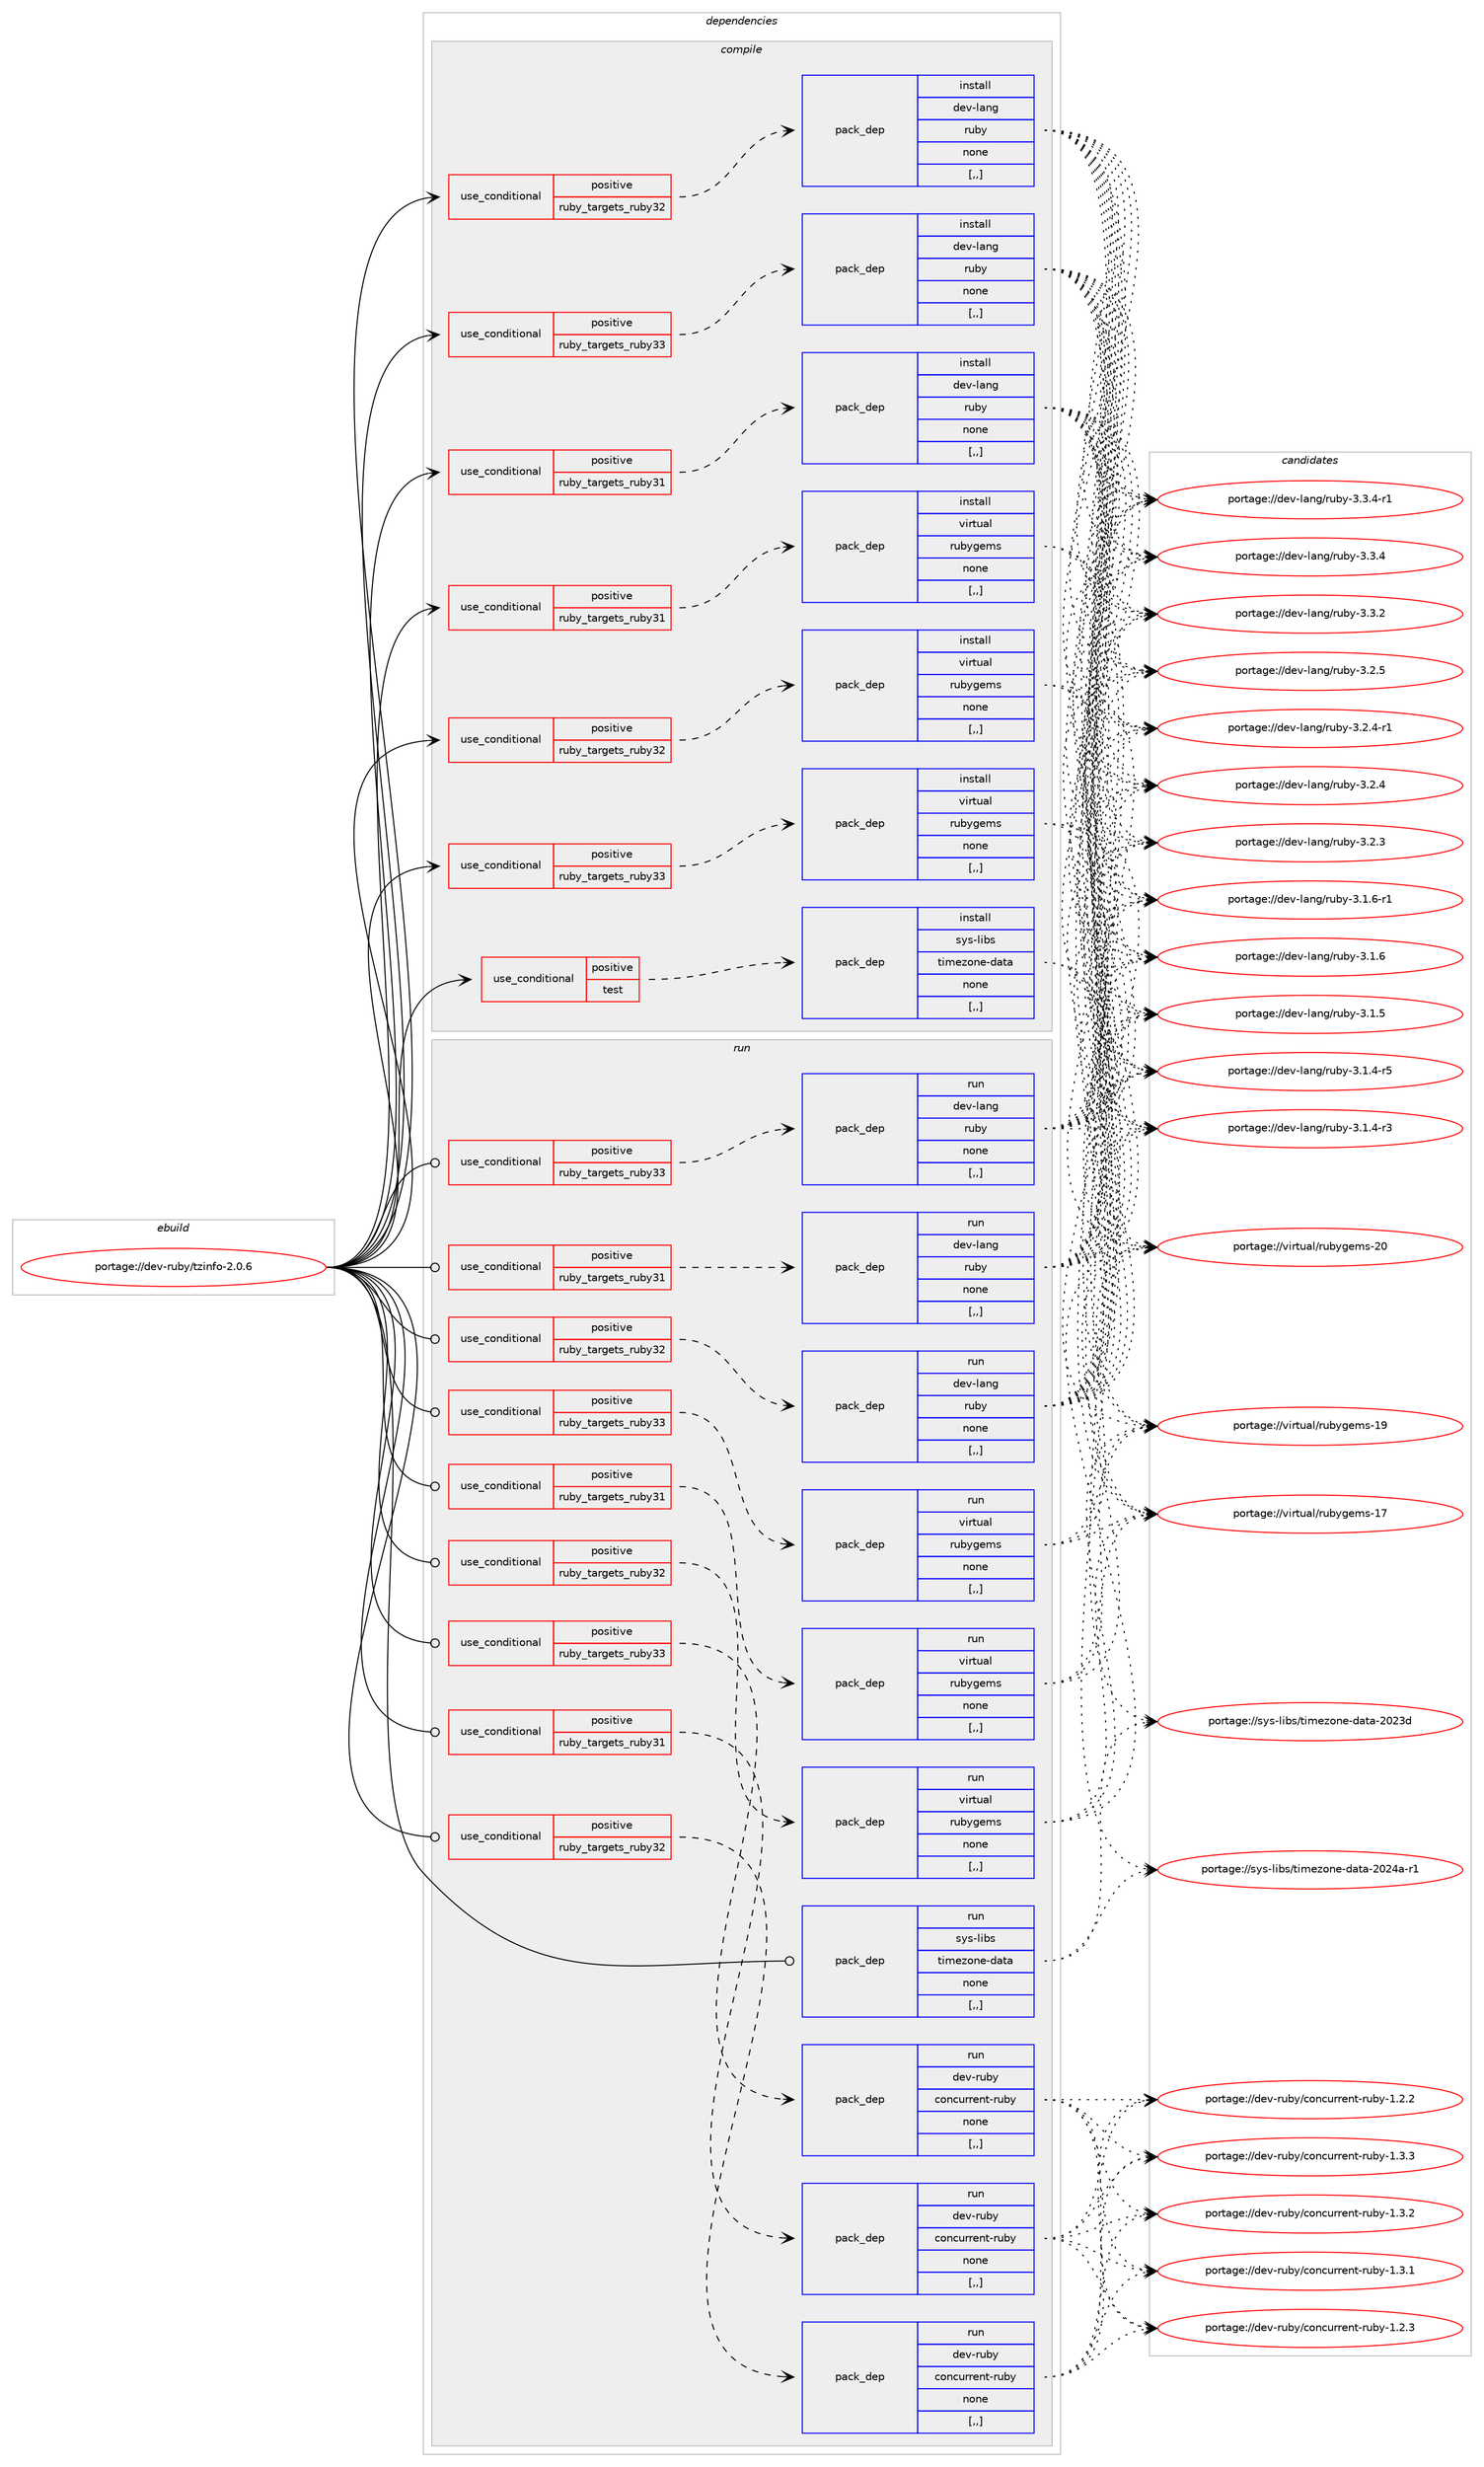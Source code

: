 digraph prolog {

# *************
# Graph options
# *************

newrank=true;
concentrate=true;
compound=true;
graph [rankdir=LR,fontname=Helvetica,fontsize=10,ranksep=1.5];#, ranksep=2.5, nodesep=0.2];
edge  [arrowhead=vee];
node  [fontname=Helvetica,fontsize=10];

# **********
# The ebuild
# **********

subgraph cluster_leftcol {
color=gray;
label=<<i>ebuild</i>>;
id [label="portage://dev-ruby/tzinfo-2.0.6", color=red, width=4, href="../dev-ruby/tzinfo-2.0.6.svg"];
}

# ****************
# The dependencies
# ****************

subgraph cluster_midcol {
color=gray;
label=<<i>dependencies</i>>;
subgraph cluster_compile {
fillcolor="#eeeeee";
style=filled;
label=<<i>compile</i>>;
subgraph cond58201 {
dependency206650 [label=<<TABLE BORDER="0" CELLBORDER="1" CELLSPACING="0" CELLPADDING="4"><TR><TD ROWSPAN="3" CELLPADDING="10">use_conditional</TD></TR><TR><TD>positive</TD></TR><TR><TD>ruby_targets_ruby31</TD></TR></TABLE>>, shape=none, color=red];
subgraph pack147061 {
dependency206651 [label=<<TABLE BORDER="0" CELLBORDER="1" CELLSPACING="0" CELLPADDING="4" WIDTH="220"><TR><TD ROWSPAN="6" CELLPADDING="30">pack_dep</TD></TR><TR><TD WIDTH="110">install</TD></TR><TR><TD>dev-lang</TD></TR><TR><TD>ruby</TD></TR><TR><TD>none</TD></TR><TR><TD>[,,]</TD></TR></TABLE>>, shape=none, color=blue];
}
dependency206650:e -> dependency206651:w [weight=20,style="dashed",arrowhead="vee"];
}
id:e -> dependency206650:w [weight=20,style="solid",arrowhead="vee"];
subgraph cond58202 {
dependency206652 [label=<<TABLE BORDER="0" CELLBORDER="1" CELLSPACING="0" CELLPADDING="4"><TR><TD ROWSPAN="3" CELLPADDING="10">use_conditional</TD></TR><TR><TD>positive</TD></TR><TR><TD>ruby_targets_ruby31</TD></TR></TABLE>>, shape=none, color=red];
subgraph pack147062 {
dependency206653 [label=<<TABLE BORDER="0" CELLBORDER="1" CELLSPACING="0" CELLPADDING="4" WIDTH="220"><TR><TD ROWSPAN="6" CELLPADDING="30">pack_dep</TD></TR><TR><TD WIDTH="110">install</TD></TR><TR><TD>virtual</TD></TR><TR><TD>rubygems</TD></TR><TR><TD>none</TD></TR><TR><TD>[,,]</TD></TR></TABLE>>, shape=none, color=blue];
}
dependency206652:e -> dependency206653:w [weight=20,style="dashed",arrowhead="vee"];
}
id:e -> dependency206652:w [weight=20,style="solid",arrowhead="vee"];
subgraph cond58203 {
dependency206654 [label=<<TABLE BORDER="0" CELLBORDER="1" CELLSPACING="0" CELLPADDING="4"><TR><TD ROWSPAN="3" CELLPADDING="10">use_conditional</TD></TR><TR><TD>positive</TD></TR><TR><TD>ruby_targets_ruby32</TD></TR></TABLE>>, shape=none, color=red];
subgraph pack147063 {
dependency206655 [label=<<TABLE BORDER="0" CELLBORDER="1" CELLSPACING="0" CELLPADDING="4" WIDTH="220"><TR><TD ROWSPAN="6" CELLPADDING="30">pack_dep</TD></TR><TR><TD WIDTH="110">install</TD></TR><TR><TD>dev-lang</TD></TR><TR><TD>ruby</TD></TR><TR><TD>none</TD></TR><TR><TD>[,,]</TD></TR></TABLE>>, shape=none, color=blue];
}
dependency206654:e -> dependency206655:w [weight=20,style="dashed",arrowhead="vee"];
}
id:e -> dependency206654:w [weight=20,style="solid",arrowhead="vee"];
subgraph cond58204 {
dependency206656 [label=<<TABLE BORDER="0" CELLBORDER="1" CELLSPACING="0" CELLPADDING="4"><TR><TD ROWSPAN="3" CELLPADDING="10">use_conditional</TD></TR><TR><TD>positive</TD></TR><TR><TD>ruby_targets_ruby32</TD></TR></TABLE>>, shape=none, color=red];
subgraph pack147064 {
dependency206657 [label=<<TABLE BORDER="0" CELLBORDER="1" CELLSPACING="0" CELLPADDING="4" WIDTH="220"><TR><TD ROWSPAN="6" CELLPADDING="30">pack_dep</TD></TR><TR><TD WIDTH="110">install</TD></TR><TR><TD>virtual</TD></TR><TR><TD>rubygems</TD></TR><TR><TD>none</TD></TR><TR><TD>[,,]</TD></TR></TABLE>>, shape=none, color=blue];
}
dependency206656:e -> dependency206657:w [weight=20,style="dashed",arrowhead="vee"];
}
id:e -> dependency206656:w [weight=20,style="solid",arrowhead="vee"];
subgraph cond58205 {
dependency206658 [label=<<TABLE BORDER="0" CELLBORDER="1" CELLSPACING="0" CELLPADDING="4"><TR><TD ROWSPAN="3" CELLPADDING="10">use_conditional</TD></TR><TR><TD>positive</TD></TR><TR><TD>ruby_targets_ruby33</TD></TR></TABLE>>, shape=none, color=red];
subgraph pack147065 {
dependency206659 [label=<<TABLE BORDER="0" CELLBORDER="1" CELLSPACING="0" CELLPADDING="4" WIDTH="220"><TR><TD ROWSPAN="6" CELLPADDING="30">pack_dep</TD></TR><TR><TD WIDTH="110">install</TD></TR><TR><TD>dev-lang</TD></TR><TR><TD>ruby</TD></TR><TR><TD>none</TD></TR><TR><TD>[,,]</TD></TR></TABLE>>, shape=none, color=blue];
}
dependency206658:e -> dependency206659:w [weight=20,style="dashed",arrowhead="vee"];
}
id:e -> dependency206658:w [weight=20,style="solid",arrowhead="vee"];
subgraph cond58206 {
dependency206660 [label=<<TABLE BORDER="0" CELLBORDER="1" CELLSPACING="0" CELLPADDING="4"><TR><TD ROWSPAN="3" CELLPADDING="10">use_conditional</TD></TR><TR><TD>positive</TD></TR><TR><TD>ruby_targets_ruby33</TD></TR></TABLE>>, shape=none, color=red];
subgraph pack147066 {
dependency206661 [label=<<TABLE BORDER="0" CELLBORDER="1" CELLSPACING="0" CELLPADDING="4" WIDTH="220"><TR><TD ROWSPAN="6" CELLPADDING="30">pack_dep</TD></TR><TR><TD WIDTH="110">install</TD></TR><TR><TD>virtual</TD></TR><TR><TD>rubygems</TD></TR><TR><TD>none</TD></TR><TR><TD>[,,]</TD></TR></TABLE>>, shape=none, color=blue];
}
dependency206660:e -> dependency206661:w [weight=20,style="dashed",arrowhead="vee"];
}
id:e -> dependency206660:w [weight=20,style="solid",arrowhead="vee"];
subgraph cond58207 {
dependency206662 [label=<<TABLE BORDER="0" CELLBORDER="1" CELLSPACING="0" CELLPADDING="4"><TR><TD ROWSPAN="3" CELLPADDING="10">use_conditional</TD></TR><TR><TD>positive</TD></TR><TR><TD>test</TD></TR></TABLE>>, shape=none, color=red];
subgraph pack147067 {
dependency206663 [label=<<TABLE BORDER="0" CELLBORDER="1" CELLSPACING="0" CELLPADDING="4" WIDTH="220"><TR><TD ROWSPAN="6" CELLPADDING="30">pack_dep</TD></TR><TR><TD WIDTH="110">install</TD></TR><TR><TD>sys-libs</TD></TR><TR><TD>timezone-data</TD></TR><TR><TD>none</TD></TR><TR><TD>[,,]</TD></TR></TABLE>>, shape=none, color=blue];
}
dependency206662:e -> dependency206663:w [weight=20,style="dashed",arrowhead="vee"];
}
id:e -> dependency206662:w [weight=20,style="solid",arrowhead="vee"];
}
subgraph cluster_compileandrun {
fillcolor="#eeeeee";
style=filled;
label=<<i>compile and run</i>>;
}
subgraph cluster_run {
fillcolor="#eeeeee";
style=filled;
label=<<i>run</i>>;
subgraph cond58208 {
dependency206664 [label=<<TABLE BORDER="0" CELLBORDER="1" CELLSPACING="0" CELLPADDING="4"><TR><TD ROWSPAN="3" CELLPADDING="10">use_conditional</TD></TR><TR><TD>positive</TD></TR><TR><TD>ruby_targets_ruby31</TD></TR></TABLE>>, shape=none, color=red];
subgraph pack147068 {
dependency206665 [label=<<TABLE BORDER="0" CELLBORDER="1" CELLSPACING="0" CELLPADDING="4" WIDTH="220"><TR><TD ROWSPAN="6" CELLPADDING="30">pack_dep</TD></TR><TR><TD WIDTH="110">run</TD></TR><TR><TD>dev-lang</TD></TR><TR><TD>ruby</TD></TR><TR><TD>none</TD></TR><TR><TD>[,,]</TD></TR></TABLE>>, shape=none, color=blue];
}
dependency206664:e -> dependency206665:w [weight=20,style="dashed",arrowhead="vee"];
}
id:e -> dependency206664:w [weight=20,style="solid",arrowhead="odot"];
subgraph cond58209 {
dependency206666 [label=<<TABLE BORDER="0" CELLBORDER="1" CELLSPACING="0" CELLPADDING="4"><TR><TD ROWSPAN="3" CELLPADDING="10">use_conditional</TD></TR><TR><TD>positive</TD></TR><TR><TD>ruby_targets_ruby31</TD></TR></TABLE>>, shape=none, color=red];
subgraph pack147069 {
dependency206667 [label=<<TABLE BORDER="0" CELLBORDER="1" CELLSPACING="0" CELLPADDING="4" WIDTH="220"><TR><TD ROWSPAN="6" CELLPADDING="30">pack_dep</TD></TR><TR><TD WIDTH="110">run</TD></TR><TR><TD>dev-ruby</TD></TR><TR><TD>concurrent-ruby</TD></TR><TR><TD>none</TD></TR><TR><TD>[,,]</TD></TR></TABLE>>, shape=none, color=blue];
}
dependency206666:e -> dependency206667:w [weight=20,style="dashed",arrowhead="vee"];
}
id:e -> dependency206666:w [weight=20,style="solid",arrowhead="odot"];
subgraph cond58210 {
dependency206668 [label=<<TABLE BORDER="0" CELLBORDER="1" CELLSPACING="0" CELLPADDING="4"><TR><TD ROWSPAN="3" CELLPADDING="10">use_conditional</TD></TR><TR><TD>positive</TD></TR><TR><TD>ruby_targets_ruby31</TD></TR></TABLE>>, shape=none, color=red];
subgraph pack147070 {
dependency206669 [label=<<TABLE BORDER="0" CELLBORDER="1" CELLSPACING="0" CELLPADDING="4" WIDTH="220"><TR><TD ROWSPAN="6" CELLPADDING="30">pack_dep</TD></TR><TR><TD WIDTH="110">run</TD></TR><TR><TD>virtual</TD></TR><TR><TD>rubygems</TD></TR><TR><TD>none</TD></TR><TR><TD>[,,]</TD></TR></TABLE>>, shape=none, color=blue];
}
dependency206668:e -> dependency206669:w [weight=20,style="dashed",arrowhead="vee"];
}
id:e -> dependency206668:w [weight=20,style="solid",arrowhead="odot"];
subgraph cond58211 {
dependency206670 [label=<<TABLE BORDER="0" CELLBORDER="1" CELLSPACING="0" CELLPADDING="4"><TR><TD ROWSPAN="3" CELLPADDING="10">use_conditional</TD></TR><TR><TD>positive</TD></TR><TR><TD>ruby_targets_ruby32</TD></TR></TABLE>>, shape=none, color=red];
subgraph pack147071 {
dependency206671 [label=<<TABLE BORDER="0" CELLBORDER="1" CELLSPACING="0" CELLPADDING="4" WIDTH="220"><TR><TD ROWSPAN="6" CELLPADDING="30">pack_dep</TD></TR><TR><TD WIDTH="110">run</TD></TR><TR><TD>dev-lang</TD></TR><TR><TD>ruby</TD></TR><TR><TD>none</TD></TR><TR><TD>[,,]</TD></TR></TABLE>>, shape=none, color=blue];
}
dependency206670:e -> dependency206671:w [weight=20,style="dashed",arrowhead="vee"];
}
id:e -> dependency206670:w [weight=20,style="solid",arrowhead="odot"];
subgraph cond58212 {
dependency206672 [label=<<TABLE BORDER="0" CELLBORDER="1" CELLSPACING="0" CELLPADDING="4"><TR><TD ROWSPAN="3" CELLPADDING="10">use_conditional</TD></TR><TR><TD>positive</TD></TR><TR><TD>ruby_targets_ruby32</TD></TR></TABLE>>, shape=none, color=red];
subgraph pack147072 {
dependency206673 [label=<<TABLE BORDER="0" CELLBORDER="1" CELLSPACING="0" CELLPADDING="4" WIDTH="220"><TR><TD ROWSPAN="6" CELLPADDING="30">pack_dep</TD></TR><TR><TD WIDTH="110">run</TD></TR><TR><TD>dev-ruby</TD></TR><TR><TD>concurrent-ruby</TD></TR><TR><TD>none</TD></TR><TR><TD>[,,]</TD></TR></TABLE>>, shape=none, color=blue];
}
dependency206672:e -> dependency206673:w [weight=20,style="dashed",arrowhead="vee"];
}
id:e -> dependency206672:w [weight=20,style="solid",arrowhead="odot"];
subgraph cond58213 {
dependency206674 [label=<<TABLE BORDER="0" CELLBORDER="1" CELLSPACING="0" CELLPADDING="4"><TR><TD ROWSPAN="3" CELLPADDING="10">use_conditional</TD></TR><TR><TD>positive</TD></TR><TR><TD>ruby_targets_ruby32</TD></TR></TABLE>>, shape=none, color=red];
subgraph pack147073 {
dependency206675 [label=<<TABLE BORDER="0" CELLBORDER="1" CELLSPACING="0" CELLPADDING="4" WIDTH="220"><TR><TD ROWSPAN="6" CELLPADDING="30">pack_dep</TD></TR><TR><TD WIDTH="110">run</TD></TR><TR><TD>virtual</TD></TR><TR><TD>rubygems</TD></TR><TR><TD>none</TD></TR><TR><TD>[,,]</TD></TR></TABLE>>, shape=none, color=blue];
}
dependency206674:e -> dependency206675:w [weight=20,style="dashed",arrowhead="vee"];
}
id:e -> dependency206674:w [weight=20,style="solid",arrowhead="odot"];
subgraph cond58214 {
dependency206676 [label=<<TABLE BORDER="0" CELLBORDER="1" CELLSPACING="0" CELLPADDING="4"><TR><TD ROWSPAN="3" CELLPADDING="10">use_conditional</TD></TR><TR><TD>positive</TD></TR><TR><TD>ruby_targets_ruby33</TD></TR></TABLE>>, shape=none, color=red];
subgraph pack147074 {
dependency206677 [label=<<TABLE BORDER="0" CELLBORDER="1" CELLSPACING="0" CELLPADDING="4" WIDTH="220"><TR><TD ROWSPAN="6" CELLPADDING="30">pack_dep</TD></TR><TR><TD WIDTH="110">run</TD></TR><TR><TD>dev-lang</TD></TR><TR><TD>ruby</TD></TR><TR><TD>none</TD></TR><TR><TD>[,,]</TD></TR></TABLE>>, shape=none, color=blue];
}
dependency206676:e -> dependency206677:w [weight=20,style="dashed",arrowhead="vee"];
}
id:e -> dependency206676:w [weight=20,style="solid",arrowhead="odot"];
subgraph cond58215 {
dependency206678 [label=<<TABLE BORDER="0" CELLBORDER="1" CELLSPACING="0" CELLPADDING="4"><TR><TD ROWSPAN="3" CELLPADDING="10">use_conditional</TD></TR><TR><TD>positive</TD></TR><TR><TD>ruby_targets_ruby33</TD></TR></TABLE>>, shape=none, color=red];
subgraph pack147075 {
dependency206679 [label=<<TABLE BORDER="0" CELLBORDER="1" CELLSPACING="0" CELLPADDING="4" WIDTH="220"><TR><TD ROWSPAN="6" CELLPADDING="30">pack_dep</TD></TR><TR><TD WIDTH="110">run</TD></TR><TR><TD>dev-ruby</TD></TR><TR><TD>concurrent-ruby</TD></TR><TR><TD>none</TD></TR><TR><TD>[,,]</TD></TR></TABLE>>, shape=none, color=blue];
}
dependency206678:e -> dependency206679:w [weight=20,style="dashed",arrowhead="vee"];
}
id:e -> dependency206678:w [weight=20,style="solid",arrowhead="odot"];
subgraph cond58216 {
dependency206680 [label=<<TABLE BORDER="0" CELLBORDER="1" CELLSPACING="0" CELLPADDING="4"><TR><TD ROWSPAN="3" CELLPADDING="10">use_conditional</TD></TR><TR><TD>positive</TD></TR><TR><TD>ruby_targets_ruby33</TD></TR></TABLE>>, shape=none, color=red];
subgraph pack147076 {
dependency206681 [label=<<TABLE BORDER="0" CELLBORDER="1" CELLSPACING="0" CELLPADDING="4" WIDTH="220"><TR><TD ROWSPAN="6" CELLPADDING="30">pack_dep</TD></TR><TR><TD WIDTH="110">run</TD></TR><TR><TD>virtual</TD></TR><TR><TD>rubygems</TD></TR><TR><TD>none</TD></TR><TR><TD>[,,]</TD></TR></TABLE>>, shape=none, color=blue];
}
dependency206680:e -> dependency206681:w [weight=20,style="dashed",arrowhead="vee"];
}
id:e -> dependency206680:w [weight=20,style="solid",arrowhead="odot"];
subgraph pack147077 {
dependency206682 [label=<<TABLE BORDER="0" CELLBORDER="1" CELLSPACING="0" CELLPADDING="4" WIDTH="220"><TR><TD ROWSPAN="6" CELLPADDING="30">pack_dep</TD></TR><TR><TD WIDTH="110">run</TD></TR><TR><TD>sys-libs</TD></TR><TR><TD>timezone-data</TD></TR><TR><TD>none</TD></TR><TR><TD>[,,]</TD></TR></TABLE>>, shape=none, color=blue];
}
id:e -> dependency206682:w [weight=20,style="solid",arrowhead="odot"];
}
}

# **************
# The candidates
# **************

subgraph cluster_choices {
rank=same;
color=gray;
label=<<i>candidates</i>>;

subgraph choice147061 {
color=black;
nodesep=1;
choice100101118451089711010347114117981214551465146524511449 [label="portage://dev-lang/ruby-3.3.4-r1", color=red, width=4,href="../dev-lang/ruby-3.3.4-r1.svg"];
choice10010111845108971101034711411798121455146514652 [label="portage://dev-lang/ruby-3.3.4", color=red, width=4,href="../dev-lang/ruby-3.3.4.svg"];
choice10010111845108971101034711411798121455146514650 [label="portage://dev-lang/ruby-3.3.2", color=red, width=4,href="../dev-lang/ruby-3.3.2.svg"];
choice10010111845108971101034711411798121455146504653 [label="portage://dev-lang/ruby-3.2.5", color=red, width=4,href="../dev-lang/ruby-3.2.5.svg"];
choice100101118451089711010347114117981214551465046524511449 [label="portage://dev-lang/ruby-3.2.4-r1", color=red, width=4,href="../dev-lang/ruby-3.2.4-r1.svg"];
choice10010111845108971101034711411798121455146504652 [label="portage://dev-lang/ruby-3.2.4", color=red, width=4,href="../dev-lang/ruby-3.2.4.svg"];
choice10010111845108971101034711411798121455146504651 [label="portage://dev-lang/ruby-3.2.3", color=red, width=4,href="../dev-lang/ruby-3.2.3.svg"];
choice100101118451089711010347114117981214551464946544511449 [label="portage://dev-lang/ruby-3.1.6-r1", color=red, width=4,href="../dev-lang/ruby-3.1.6-r1.svg"];
choice10010111845108971101034711411798121455146494654 [label="portage://dev-lang/ruby-3.1.6", color=red, width=4,href="../dev-lang/ruby-3.1.6.svg"];
choice10010111845108971101034711411798121455146494653 [label="portage://dev-lang/ruby-3.1.5", color=red, width=4,href="../dev-lang/ruby-3.1.5.svg"];
choice100101118451089711010347114117981214551464946524511453 [label="portage://dev-lang/ruby-3.1.4-r5", color=red, width=4,href="../dev-lang/ruby-3.1.4-r5.svg"];
choice100101118451089711010347114117981214551464946524511451 [label="portage://dev-lang/ruby-3.1.4-r3", color=red, width=4,href="../dev-lang/ruby-3.1.4-r3.svg"];
dependency206651:e -> choice100101118451089711010347114117981214551465146524511449:w [style=dotted,weight="100"];
dependency206651:e -> choice10010111845108971101034711411798121455146514652:w [style=dotted,weight="100"];
dependency206651:e -> choice10010111845108971101034711411798121455146514650:w [style=dotted,weight="100"];
dependency206651:e -> choice10010111845108971101034711411798121455146504653:w [style=dotted,weight="100"];
dependency206651:e -> choice100101118451089711010347114117981214551465046524511449:w [style=dotted,weight="100"];
dependency206651:e -> choice10010111845108971101034711411798121455146504652:w [style=dotted,weight="100"];
dependency206651:e -> choice10010111845108971101034711411798121455146504651:w [style=dotted,weight="100"];
dependency206651:e -> choice100101118451089711010347114117981214551464946544511449:w [style=dotted,weight="100"];
dependency206651:e -> choice10010111845108971101034711411798121455146494654:w [style=dotted,weight="100"];
dependency206651:e -> choice10010111845108971101034711411798121455146494653:w [style=dotted,weight="100"];
dependency206651:e -> choice100101118451089711010347114117981214551464946524511453:w [style=dotted,weight="100"];
dependency206651:e -> choice100101118451089711010347114117981214551464946524511451:w [style=dotted,weight="100"];
}
subgraph choice147062 {
color=black;
nodesep=1;
choice118105114116117971084711411798121103101109115455048 [label="portage://virtual/rubygems-20", color=red, width=4,href="../virtual/rubygems-20.svg"];
choice118105114116117971084711411798121103101109115454957 [label="portage://virtual/rubygems-19", color=red, width=4,href="../virtual/rubygems-19.svg"];
choice118105114116117971084711411798121103101109115454955 [label="portage://virtual/rubygems-17", color=red, width=4,href="../virtual/rubygems-17.svg"];
dependency206653:e -> choice118105114116117971084711411798121103101109115455048:w [style=dotted,weight="100"];
dependency206653:e -> choice118105114116117971084711411798121103101109115454957:w [style=dotted,weight="100"];
dependency206653:e -> choice118105114116117971084711411798121103101109115454955:w [style=dotted,weight="100"];
}
subgraph choice147063 {
color=black;
nodesep=1;
choice100101118451089711010347114117981214551465146524511449 [label="portage://dev-lang/ruby-3.3.4-r1", color=red, width=4,href="../dev-lang/ruby-3.3.4-r1.svg"];
choice10010111845108971101034711411798121455146514652 [label="portage://dev-lang/ruby-3.3.4", color=red, width=4,href="../dev-lang/ruby-3.3.4.svg"];
choice10010111845108971101034711411798121455146514650 [label="portage://dev-lang/ruby-3.3.2", color=red, width=4,href="../dev-lang/ruby-3.3.2.svg"];
choice10010111845108971101034711411798121455146504653 [label="portage://dev-lang/ruby-3.2.5", color=red, width=4,href="../dev-lang/ruby-3.2.5.svg"];
choice100101118451089711010347114117981214551465046524511449 [label="portage://dev-lang/ruby-3.2.4-r1", color=red, width=4,href="../dev-lang/ruby-3.2.4-r1.svg"];
choice10010111845108971101034711411798121455146504652 [label="portage://dev-lang/ruby-3.2.4", color=red, width=4,href="../dev-lang/ruby-3.2.4.svg"];
choice10010111845108971101034711411798121455146504651 [label="portage://dev-lang/ruby-3.2.3", color=red, width=4,href="../dev-lang/ruby-3.2.3.svg"];
choice100101118451089711010347114117981214551464946544511449 [label="portage://dev-lang/ruby-3.1.6-r1", color=red, width=4,href="../dev-lang/ruby-3.1.6-r1.svg"];
choice10010111845108971101034711411798121455146494654 [label="portage://dev-lang/ruby-3.1.6", color=red, width=4,href="../dev-lang/ruby-3.1.6.svg"];
choice10010111845108971101034711411798121455146494653 [label="portage://dev-lang/ruby-3.1.5", color=red, width=4,href="../dev-lang/ruby-3.1.5.svg"];
choice100101118451089711010347114117981214551464946524511453 [label="portage://dev-lang/ruby-3.1.4-r5", color=red, width=4,href="../dev-lang/ruby-3.1.4-r5.svg"];
choice100101118451089711010347114117981214551464946524511451 [label="portage://dev-lang/ruby-3.1.4-r3", color=red, width=4,href="../dev-lang/ruby-3.1.4-r3.svg"];
dependency206655:e -> choice100101118451089711010347114117981214551465146524511449:w [style=dotted,weight="100"];
dependency206655:e -> choice10010111845108971101034711411798121455146514652:w [style=dotted,weight="100"];
dependency206655:e -> choice10010111845108971101034711411798121455146514650:w [style=dotted,weight="100"];
dependency206655:e -> choice10010111845108971101034711411798121455146504653:w [style=dotted,weight="100"];
dependency206655:e -> choice100101118451089711010347114117981214551465046524511449:w [style=dotted,weight="100"];
dependency206655:e -> choice10010111845108971101034711411798121455146504652:w [style=dotted,weight="100"];
dependency206655:e -> choice10010111845108971101034711411798121455146504651:w [style=dotted,weight="100"];
dependency206655:e -> choice100101118451089711010347114117981214551464946544511449:w [style=dotted,weight="100"];
dependency206655:e -> choice10010111845108971101034711411798121455146494654:w [style=dotted,weight="100"];
dependency206655:e -> choice10010111845108971101034711411798121455146494653:w [style=dotted,weight="100"];
dependency206655:e -> choice100101118451089711010347114117981214551464946524511453:w [style=dotted,weight="100"];
dependency206655:e -> choice100101118451089711010347114117981214551464946524511451:w [style=dotted,weight="100"];
}
subgraph choice147064 {
color=black;
nodesep=1;
choice118105114116117971084711411798121103101109115455048 [label="portage://virtual/rubygems-20", color=red, width=4,href="../virtual/rubygems-20.svg"];
choice118105114116117971084711411798121103101109115454957 [label="portage://virtual/rubygems-19", color=red, width=4,href="../virtual/rubygems-19.svg"];
choice118105114116117971084711411798121103101109115454955 [label="portage://virtual/rubygems-17", color=red, width=4,href="../virtual/rubygems-17.svg"];
dependency206657:e -> choice118105114116117971084711411798121103101109115455048:w [style=dotted,weight="100"];
dependency206657:e -> choice118105114116117971084711411798121103101109115454957:w [style=dotted,weight="100"];
dependency206657:e -> choice118105114116117971084711411798121103101109115454955:w [style=dotted,weight="100"];
}
subgraph choice147065 {
color=black;
nodesep=1;
choice100101118451089711010347114117981214551465146524511449 [label="portage://dev-lang/ruby-3.3.4-r1", color=red, width=4,href="../dev-lang/ruby-3.3.4-r1.svg"];
choice10010111845108971101034711411798121455146514652 [label="portage://dev-lang/ruby-3.3.4", color=red, width=4,href="../dev-lang/ruby-3.3.4.svg"];
choice10010111845108971101034711411798121455146514650 [label="portage://dev-lang/ruby-3.3.2", color=red, width=4,href="../dev-lang/ruby-3.3.2.svg"];
choice10010111845108971101034711411798121455146504653 [label="portage://dev-lang/ruby-3.2.5", color=red, width=4,href="../dev-lang/ruby-3.2.5.svg"];
choice100101118451089711010347114117981214551465046524511449 [label="portage://dev-lang/ruby-3.2.4-r1", color=red, width=4,href="../dev-lang/ruby-3.2.4-r1.svg"];
choice10010111845108971101034711411798121455146504652 [label="portage://dev-lang/ruby-3.2.4", color=red, width=4,href="../dev-lang/ruby-3.2.4.svg"];
choice10010111845108971101034711411798121455146504651 [label="portage://dev-lang/ruby-3.2.3", color=red, width=4,href="../dev-lang/ruby-3.2.3.svg"];
choice100101118451089711010347114117981214551464946544511449 [label="portage://dev-lang/ruby-3.1.6-r1", color=red, width=4,href="../dev-lang/ruby-3.1.6-r1.svg"];
choice10010111845108971101034711411798121455146494654 [label="portage://dev-lang/ruby-3.1.6", color=red, width=4,href="../dev-lang/ruby-3.1.6.svg"];
choice10010111845108971101034711411798121455146494653 [label="portage://dev-lang/ruby-3.1.5", color=red, width=4,href="../dev-lang/ruby-3.1.5.svg"];
choice100101118451089711010347114117981214551464946524511453 [label="portage://dev-lang/ruby-3.1.4-r5", color=red, width=4,href="../dev-lang/ruby-3.1.4-r5.svg"];
choice100101118451089711010347114117981214551464946524511451 [label="portage://dev-lang/ruby-3.1.4-r3", color=red, width=4,href="../dev-lang/ruby-3.1.4-r3.svg"];
dependency206659:e -> choice100101118451089711010347114117981214551465146524511449:w [style=dotted,weight="100"];
dependency206659:e -> choice10010111845108971101034711411798121455146514652:w [style=dotted,weight="100"];
dependency206659:e -> choice10010111845108971101034711411798121455146514650:w [style=dotted,weight="100"];
dependency206659:e -> choice10010111845108971101034711411798121455146504653:w [style=dotted,weight="100"];
dependency206659:e -> choice100101118451089711010347114117981214551465046524511449:w [style=dotted,weight="100"];
dependency206659:e -> choice10010111845108971101034711411798121455146504652:w [style=dotted,weight="100"];
dependency206659:e -> choice10010111845108971101034711411798121455146504651:w [style=dotted,weight="100"];
dependency206659:e -> choice100101118451089711010347114117981214551464946544511449:w [style=dotted,weight="100"];
dependency206659:e -> choice10010111845108971101034711411798121455146494654:w [style=dotted,weight="100"];
dependency206659:e -> choice10010111845108971101034711411798121455146494653:w [style=dotted,weight="100"];
dependency206659:e -> choice100101118451089711010347114117981214551464946524511453:w [style=dotted,weight="100"];
dependency206659:e -> choice100101118451089711010347114117981214551464946524511451:w [style=dotted,weight="100"];
}
subgraph choice147066 {
color=black;
nodesep=1;
choice118105114116117971084711411798121103101109115455048 [label="portage://virtual/rubygems-20", color=red, width=4,href="../virtual/rubygems-20.svg"];
choice118105114116117971084711411798121103101109115454957 [label="portage://virtual/rubygems-19", color=red, width=4,href="../virtual/rubygems-19.svg"];
choice118105114116117971084711411798121103101109115454955 [label="portage://virtual/rubygems-17", color=red, width=4,href="../virtual/rubygems-17.svg"];
dependency206661:e -> choice118105114116117971084711411798121103101109115455048:w [style=dotted,weight="100"];
dependency206661:e -> choice118105114116117971084711411798121103101109115454957:w [style=dotted,weight="100"];
dependency206661:e -> choice118105114116117971084711411798121103101109115454955:w [style=dotted,weight="100"];
}
subgraph choice147067 {
color=black;
nodesep=1;
choice1151211154510810598115471161051091011221111101014510097116974550485052974511449 [label="portage://sys-libs/timezone-data-2024a-r1", color=red, width=4,href="../sys-libs/timezone-data-2024a-r1.svg"];
choice1151211154510810598115471161051091011221111101014510097116974550485051100 [label="portage://sys-libs/timezone-data-2023d", color=red, width=4,href="../sys-libs/timezone-data-2023d.svg"];
dependency206663:e -> choice1151211154510810598115471161051091011221111101014510097116974550485052974511449:w [style=dotted,weight="100"];
dependency206663:e -> choice1151211154510810598115471161051091011221111101014510097116974550485051100:w [style=dotted,weight="100"];
}
subgraph choice147068 {
color=black;
nodesep=1;
choice100101118451089711010347114117981214551465146524511449 [label="portage://dev-lang/ruby-3.3.4-r1", color=red, width=4,href="../dev-lang/ruby-3.3.4-r1.svg"];
choice10010111845108971101034711411798121455146514652 [label="portage://dev-lang/ruby-3.3.4", color=red, width=4,href="../dev-lang/ruby-3.3.4.svg"];
choice10010111845108971101034711411798121455146514650 [label="portage://dev-lang/ruby-3.3.2", color=red, width=4,href="../dev-lang/ruby-3.3.2.svg"];
choice10010111845108971101034711411798121455146504653 [label="portage://dev-lang/ruby-3.2.5", color=red, width=4,href="../dev-lang/ruby-3.2.5.svg"];
choice100101118451089711010347114117981214551465046524511449 [label="portage://dev-lang/ruby-3.2.4-r1", color=red, width=4,href="../dev-lang/ruby-3.2.4-r1.svg"];
choice10010111845108971101034711411798121455146504652 [label="portage://dev-lang/ruby-3.2.4", color=red, width=4,href="../dev-lang/ruby-3.2.4.svg"];
choice10010111845108971101034711411798121455146504651 [label="portage://dev-lang/ruby-3.2.3", color=red, width=4,href="../dev-lang/ruby-3.2.3.svg"];
choice100101118451089711010347114117981214551464946544511449 [label="portage://dev-lang/ruby-3.1.6-r1", color=red, width=4,href="../dev-lang/ruby-3.1.6-r1.svg"];
choice10010111845108971101034711411798121455146494654 [label="portage://dev-lang/ruby-3.1.6", color=red, width=4,href="../dev-lang/ruby-3.1.6.svg"];
choice10010111845108971101034711411798121455146494653 [label="portage://dev-lang/ruby-3.1.5", color=red, width=4,href="../dev-lang/ruby-3.1.5.svg"];
choice100101118451089711010347114117981214551464946524511453 [label="portage://dev-lang/ruby-3.1.4-r5", color=red, width=4,href="../dev-lang/ruby-3.1.4-r5.svg"];
choice100101118451089711010347114117981214551464946524511451 [label="portage://dev-lang/ruby-3.1.4-r3", color=red, width=4,href="../dev-lang/ruby-3.1.4-r3.svg"];
dependency206665:e -> choice100101118451089711010347114117981214551465146524511449:w [style=dotted,weight="100"];
dependency206665:e -> choice10010111845108971101034711411798121455146514652:w [style=dotted,weight="100"];
dependency206665:e -> choice10010111845108971101034711411798121455146514650:w [style=dotted,weight="100"];
dependency206665:e -> choice10010111845108971101034711411798121455146504653:w [style=dotted,weight="100"];
dependency206665:e -> choice100101118451089711010347114117981214551465046524511449:w [style=dotted,weight="100"];
dependency206665:e -> choice10010111845108971101034711411798121455146504652:w [style=dotted,weight="100"];
dependency206665:e -> choice10010111845108971101034711411798121455146504651:w [style=dotted,weight="100"];
dependency206665:e -> choice100101118451089711010347114117981214551464946544511449:w [style=dotted,weight="100"];
dependency206665:e -> choice10010111845108971101034711411798121455146494654:w [style=dotted,weight="100"];
dependency206665:e -> choice10010111845108971101034711411798121455146494653:w [style=dotted,weight="100"];
dependency206665:e -> choice100101118451089711010347114117981214551464946524511453:w [style=dotted,weight="100"];
dependency206665:e -> choice100101118451089711010347114117981214551464946524511451:w [style=dotted,weight="100"];
}
subgraph choice147069 {
color=black;
nodesep=1;
choice10010111845114117981214799111110991171141141011101164511411798121454946514651 [label="portage://dev-ruby/concurrent-ruby-1.3.3", color=red, width=4,href="../dev-ruby/concurrent-ruby-1.3.3.svg"];
choice10010111845114117981214799111110991171141141011101164511411798121454946514650 [label="portage://dev-ruby/concurrent-ruby-1.3.2", color=red, width=4,href="../dev-ruby/concurrent-ruby-1.3.2.svg"];
choice10010111845114117981214799111110991171141141011101164511411798121454946514649 [label="portage://dev-ruby/concurrent-ruby-1.3.1", color=red, width=4,href="../dev-ruby/concurrent-ruby-1.3.1.svg"];
choice10010111845114117981214799111110991171141141011101164511411798121454946504651 [label="portage://dev-ruby/concurrent-ruby-1.2.3", color=red, width=4,href="../dev-ruby/concurrent-ruby-1.2.3.svg"];
choice10010111845114117981214799111110991171141141011101164511411798121454946504650 [label="portage://dev-ruby/concurrent-ruby-1.2.2", color=red, width=4,href="../dev-ruby/concurrent-ruby-1.2.2.svg"];
dependency206667:e -> choice10010111845114117981214799111110991171141141011101164511411798121454946514651:w [style=dotted,weight="100"];
dependency206667:e -> choice10010111845114117981214799111110991171141141011101164511411798121454946514650:w [style=dotted,weight="100"];
dependency206667:e -> choice10010111845114117981214799111110991171141141011101164511411798121454946514649:w [style=dotted,weight="100"];
dependency206667:e -> choice10010111845114117981214799111110991171141141011101164511411798121454946504651:w [style=dotted,weight="100"];
dependency206667:e -> choice10010111845114117981214799111110991171141141011101164511411798121454946504650:w [style=dotted,weight="100"];
}
subgraph choice147070 {
color=black;
nodesep=1;
choice118105114116117971084711411798121103101109115455048 [label="portage://virtual/rubygems-20", color=red, width=4,href="../virtual/rubygems-20.svg"];
choice118105114116117971084711411798121103101109115454957 [label="portage://virtual/rubygems-19", color=red, width=4,href="../virtual/rubygems-19.svg"];
choice118105114116117971084711411798121103101109115454955 [label="portage://virtual/rubygems-17", color=red, width=4,href="../virtual/rubygems-17.svg"];
dependency206669:e -> choice118105114116117971084711411798121103101109115455048:w [style=dotted,weight="100"];
dependency206669:e -> choice118105114116117971084711411798121103101109115454957:w [style=dotted,weight="100"];
dependency206669:e -> choice118105114116117971084711411798121103101109115454955:w [style=dotted,weight="100"];
}
subgraph choice147071 {
color=black;
nodesep=1;
choice100101118451089711010347114117981214551465146524511449 [label="portage://dev-lang/ruby-3.3.4-r1", color=red, width=4,href="../dev-lang/ruby-3.3.4-r1.svg"];
choice10010111845108971101034711411798121455146514652 [label="portage://dev-lang/ruby-3.3.4", color=red, width=4,href="../dev-lang/ruby-3.3.4.svg"];
choice10010111845108971101034711411798121455146514650 [label="portage://dev-lang/ruby-3.3.2", color=red, width=4,href="../dev-lang/ruby-3.3.2.svg"];
choice10010111845108971101034711411798121455146504653 [label="portage://dev-lang/ruby-3.2.5", color=red, width=4,href="../dev-lang/ruby-3.2.5.svg"];
choice100101118451089711010347114117981214551465046524511449 [label="portage://dev-lang/ruby-3.2.4-r1", color=red, width=4,href="../dev-lang/ruby-3.2.4-r1.svg"];
choice10010111845108971101034711411798121455146504652 [label="portage://dev-lang/ruby-3.2.4", color=red, width=4,href="../dev-lang/ruby-3.2.4.svg"];
choice10010111845108971101034711411798121455146504651 [label="portage://dev-lang/ruby-3.2.3", color=red, width=4,href="../dev-lang/ruby-3.2.3.svg"];
choice100101118451089711010347114117981214551464946544511449 [label="portage://dev-lang/ruby-3.1.6-r1", color=red, width=4,href="../dev-lang/ruby-3.1.6-r1.svg"];
choice10010111845108971101034711411798121455146494654 [label="portage://dev-lang/ruby-3.1.6", color=red, width=4,href="../dev-lang/ruby-3.1.6.svg"];
choice10010111845108971101034711411798121455146494653 [label="portage://dev-lang/ruby-3.1.5", color=red, width=4,href="../dev-lang/ruby-3.1.5.svg"];
choice100101118451089711010347114117981214551464946524511453 [label="portage://dev-lang/ruby-3.1.4-r5", color=red, width=4,href="../dev-lang/ruby-3.1.4-r5.svg"];
choice100101118451089711010347114117981214551464946524511451 [label="portage://dev-lang/ruby-3.1.4-r3", color=red, width=4,href="../dev-lang/ruby-3.1.4-r3.svg"];
dependency206671:e -> choice100101118451089711010347114117981214551465146524511449:w [style=dotted,weight="100"];
dependency206671:e -> choice10010111845108971101034711411798121455146514652:w [style=dotted,weight="100"];
dependency206671:e -> choice10010111845108971101034711411798121455146514650:w [style=dotted,weight="100"];
dependency206671:e -> choice10010111845108971101034711411798121455146504653:w [style=dotted,weight="100"];
dependency206671:e -> choice100101118451089711010347114117981214551465046524511449:w [style=dotted,weight="100"];
dependency206671:e -> choice10010111845108971101034711411798121455146504652:w [style=dotted,weight="100"];
dependency206671:e -> choice10010111845108971101034711411798121455146504651:w [style=dotted,weight="100"];
dependency206671:e -> choice100101118451089711010347114117981214551464946544511449:w [style=dotted,weight="100"];
dependency206671:e -> choice10010111845108971101034711411798121455146494654:w [style=dotted,weight="100"];
dependency206671:e -> choice10010111845108971101034711411798121455146494653:w [style=dotted,weight="100"];
dependency206671:e -> choice100101118451089711010347114117981214551464946524511453:w [style=dotted,weight="100"];
dependency206671:e -> choice100101118451089711010347114117981214551464946524511451:w [style=dotted,weight="100"];
}
subgraph choice147072 {
color=black;
nodesep=1;
choice10010111845114117981214799111110991171141141011101164511411798121454946514651 [label="portage://dev-ruby/concurrent-ruby-1.3.3", color=red, width=4,href="../dev-ruby/concurrent-ruby-1.3.3.svg"];
choice10010111845114117981214799111110991171141141011101164511411798121454946514650 [label="portage://dev-ruby/concurrent-ruby-1.3.2", color=red, width=4,href="../dev-ruby/concurrent-ruby-1.3.2.svg"];
choice10010111845114117981214799111110991171141141011101164511411798121454946514649 [label="portage://dev-ruby/concurrent-ruby-1.3.1", color=red, width=4,href="../dev-ruby/concurrent-ruby-1.3.1.svg"];
choice10010111845114117981214799111110991171141141011101164511411798121454946504651 [label="portage://dev-ruby/concurrent-ruby-1.2.3", color=red, width=4,href="../dev-ruby/concurrent-ruby-1.2.3.svg"];
choice10010111845114117981214799111110991171141141011101164511411798121454946504650 [label="portage://dev-ruby/concurrent-ruby-1.2.2", color=red, width=4,href="../dev-ruby/concurrent-ruby-1.2.2.svg"];
dependency206673:e -> choice10010111845114117981214799111110991171141141011101164511411798121454946514651:w [style=dotted,weight="100"];
dependency206673:e -> choice10010111845114117981214799111110991171141141011101164511411798121454946514650:w [style=dotted,weight="100"];
dependency206673:e -> choice10010111845114117981214799111110991171141141011101164511411798121454946514649:w [style=dotted,weight="100"];
dependency206673:e -> choice10010111845114117981214799111110991171141141011101164511411798121454946504651:w [style=dotted,weight="100"];
dependency206673:e -> choice10010111845114117981214799111110991171141141011101164511411798121454946504650:w [style=dotted,weight="100"];
}
subgraph choice147073 {
color=black;
nodesep=1;
choice118105114116117971084711411798121103101109115455048 [label="portage://virtual/rubygems-20", color=red, width=4,href="../virtual/rubygems-20.svg"];
choice118105114116117971084711411798121103101109115454957 [label="portage://virtual/rubygems-19", color=red, width=4,href="../virtual/rubygems-19.svg"];
choice118105114116117971084711411798121103101109115454955 [label="portage://virtual/rubygems-17", color=red, width=4,href="../virtual/rubygems-17.svg"];
dependency206675:e -> choice118105114116117971084711411798121103101109115455048:w [style=dotted,weight="100"];
dependency206675:e -> choice118105114116117971084711411798121103101109115454957:w [style=dotted,weight="100"];
dependency206675:e -> choice118105114116117971084711411798121103101109115454955:w [style=dotted,weight="100"];
}
subgraph choice147074 {
color=black;
nodesep=1;
choice100101118451089711010347114117981214551465146524511449 [label="portage://dev-lang/ruby-3.3.4-r1", color=red, width=4,href="../dev-lang/ruby-3.3.4-r1.svg"];
choice10010111845108971101034711411798121455146514652 [label="portage://dev-lang/ruby-3.3.4", color=red, width=4,href="../dev-lang/ruby-3.3.4.svg"];
choice10010111845108971101034711411798121455146514650 [label="portage://dev-lang/ruby-3.3.2", color=red, width=4,href="../dev-lang/ruby-3.3.2.svg"];
choice10010111845108971101034711411798121455146504653 [label="portage://dev-lang/ruby-3.2.5", color=red, width=4,href="../dev-lang/ruby-3.2.5.svg"];
choice100101118451089711010347114117981214551465046524511449 [label="portage://dev-lang/ruby-3.2.4-r1", color=red, width=4,href="../dev-lang/ruby-3.2.4-r1.svg"];
choice10010111845108971101034711411798121455146504652 [label="portage://dev-lang/ruby-3.2.4", color=red, width=4,href="../dev-lang/ruby-3.2.4.svg"];
choice10010111845108971101034711411798121455146504651 [label="portage://dev-lang/ruby-3.2.3", color=red, width=4,href="../dev-lang/ruby-3.2.3.svg"];
choice100101118451089711010347114117981214551464946544511449 [label="portage://dev-lang/ruby-3.1.6-r1", color=red, width=4,href="../dev-lang/ruby-3.1.6-r1.svg"];
choice10010111845108971101034711411798121455146494654 [label="portage://dev-lang/ruby-3.1.6", color=red, width=4,href="../dev-lang/ruby-3.1.6.svg"];
choice10010111845108971101034711411798121455146494653 [label="portage://dev-lang/ruby-3.1.5", color=red, width=4,href="../dev-lang/ruby-3.1.5.svg"];
choice100101118451089711010347114117981214551464946524511453 [label="portage://dev-lang/ruby-3.1.4-r5", color=red, width=4,href="../dev-lang/ruby-3.1.4-r5.svg"];
choice100101118451089711010347114117981214551464946524511451 [label="portage://dev-lang/ruby-3.1.4-r3", color=red, width=4,href="../dev-lang/ruby-3.1.4-r3.svg"];
dependency206677:e -> choice100101118451089711010347114117981214551465146524511449:w [style=dotted,weight="100"];
dependency206677:e -> choice10010111845108971101034711411798121455146514652:w [style=dotted,weight="100"];
dependency206677:e -> choice10010111845108971101034711411798121455146514650:w [style=dotted,weight="100"];
dependency206677:e -> choice10010111845108971101034711411798121455146504653:w [style=dotted,weight="100"];
dependency206677:e -> choice100101118451089711010347114117981214551465046524511449:w [style=dotted,weight="100"];
dependency206677:e -> choice10010111845108971101034711411798121455146504652:w [style=dotted,weight="100"];
dependency206677:e -> choice10010111845108971101034711411798121455146504651:w [style=dotted,weight="100"];
dependency206677:e -> choice100101118451089711010347114117981214551464946544511449:w [style=dotted,weight="100"];
dependency206677:e -> choice10010111845108971101034711411798121455146494654:w [style=dotted,weight="100"];
dependency206677:e -> choice10010111845108971101034711411798121455146494653:w [style=dotted,weight="100"];
dependency206677:e -> choice100101118451089711010347114117981214551464946524511453:w [style=dotted,weight="100"];
dependency206677:e -> choice100101118451089711010347114117981214551464946524511451:w [style=dotted,weight="100"];
}
subgraph choice147075 {
color=black;
nodesep=1;
choice10010111845114117981214799111110991171141141011101164511411798121454946514651 [label="portage://dev-ruby/concurrent-ruby-1.3.3", color=red, width=4,href="../dev-ruby/concurrent-ruby-1.3.3.svg"];
choice10010111845114117981214799111110991171141141011101164511411798121454946514650 [label="portage://dev-ruby/concurrent-ruby-1.3.2", color=red, width=4,href="../dev-ruby/concurrent-ruby-1.3.2.svg"];
choice10010111845114117981214799111110991171141141011101164511411798121454946514649 [label="portage://dev-ruby/concurrent-ruby-1.3.1", color=red, width=4,href="../dev-ruby/concurrent-ruby-1.3.1.svg"];
choice10010111845114117981214799111110991171141141011101164511411798121454946504651 [label="portage://dev-ruby/concurrent-ruby-1.2.3", color=red, width=4,href="../dev-ruby/concurrent-ruby-1.2.3.svg"];
choice10010111845114117981214799111110991171141141011101164511411798121454946504650 [label="portage://dev-ruby/concurrent-ruby-1.2.2", color=red, width=4,href="../dev-ruby/concurrent-ruby-1.2.2.svg"];
dependency206679:e -> choice10010111845114117981214799111110991171141141011101164511411798121454946514651:w [style=dotted,weight="100"];
dependency206679:e -> choice10010111845114117981214799111110991171141141011101164511411798121454946514650:w [style=dotted,weight="100"];
dependency206679:e -> choice10010111845114117981214799111110991171141141011101164511411798121454946514649:w [style=dotted,weight="100"];
dependency206679:e -> choice10010111845114117981214799111110991171141141011101164511411798121454946504651:w [style=dotted,weight="100"];
dependency206679:e -> choice10010111845114117981214799111110991171141141011101164511411798121454946504650:w [style=dotted,weight="100"];
}
subgraph choice147076 {
color=black;
nodesep=1;
choice118105114116117971084711411798121103101109115455048 [label="portage://virtual/rubygems-20", color=red, width=4,href="../virtual/rubygems-20.svg"];
choice118105114116117971084711411798121103101109115454957 [label="portage://virtual/rubygems-19", color=red, width=4,href="../virtual/rubygems-19.svg"];
choice118105114116117971084711411798121103101109115454955 [label="portage://virtual/rubygems-17", color=red, width=4,href="../virtual/rubygems-17.svg"];
dependency206681:e -> choice118105114116117971084711411798121103101109115455048:w [style=dotted,weight="100"];
dependency206681:e -> choice118105114116117971084711411798121103101109115454957:w [style=dotted,weight="100"];
dependency206681:e -> choice118105114116117971084711411798121103101109115454955:w [style=dotted,weight="100"];
}
subgraph choice147077 {
color=black;
nodesep=1;
choice1151211154510810598115471161051091011221111101014510097116974550485052974511449 [label="portage://sys-libs/timezone-data-2024a-r1", color=red, width=4,href="../sys-libs/timezone-data-2024a-r1.svg"];
choice1151211154510810598115471161051091011221111101014510097116974550485051100 [label="portage://sys-libs/timezone-data-2023d", color=red, width=4,href="../sys-libs/timezone-data-2023d.svg"];
dependency206682:e -> choice1151211154510810598115471161051091011221111101014510097116974550485052974511449:w [style=dotted,weight="100"];
dependency206682:e -> choice1151211154510810598115471161051091011221111101014510097116974550485051100:w [style=dotted,weight="100"];
}
}

}
